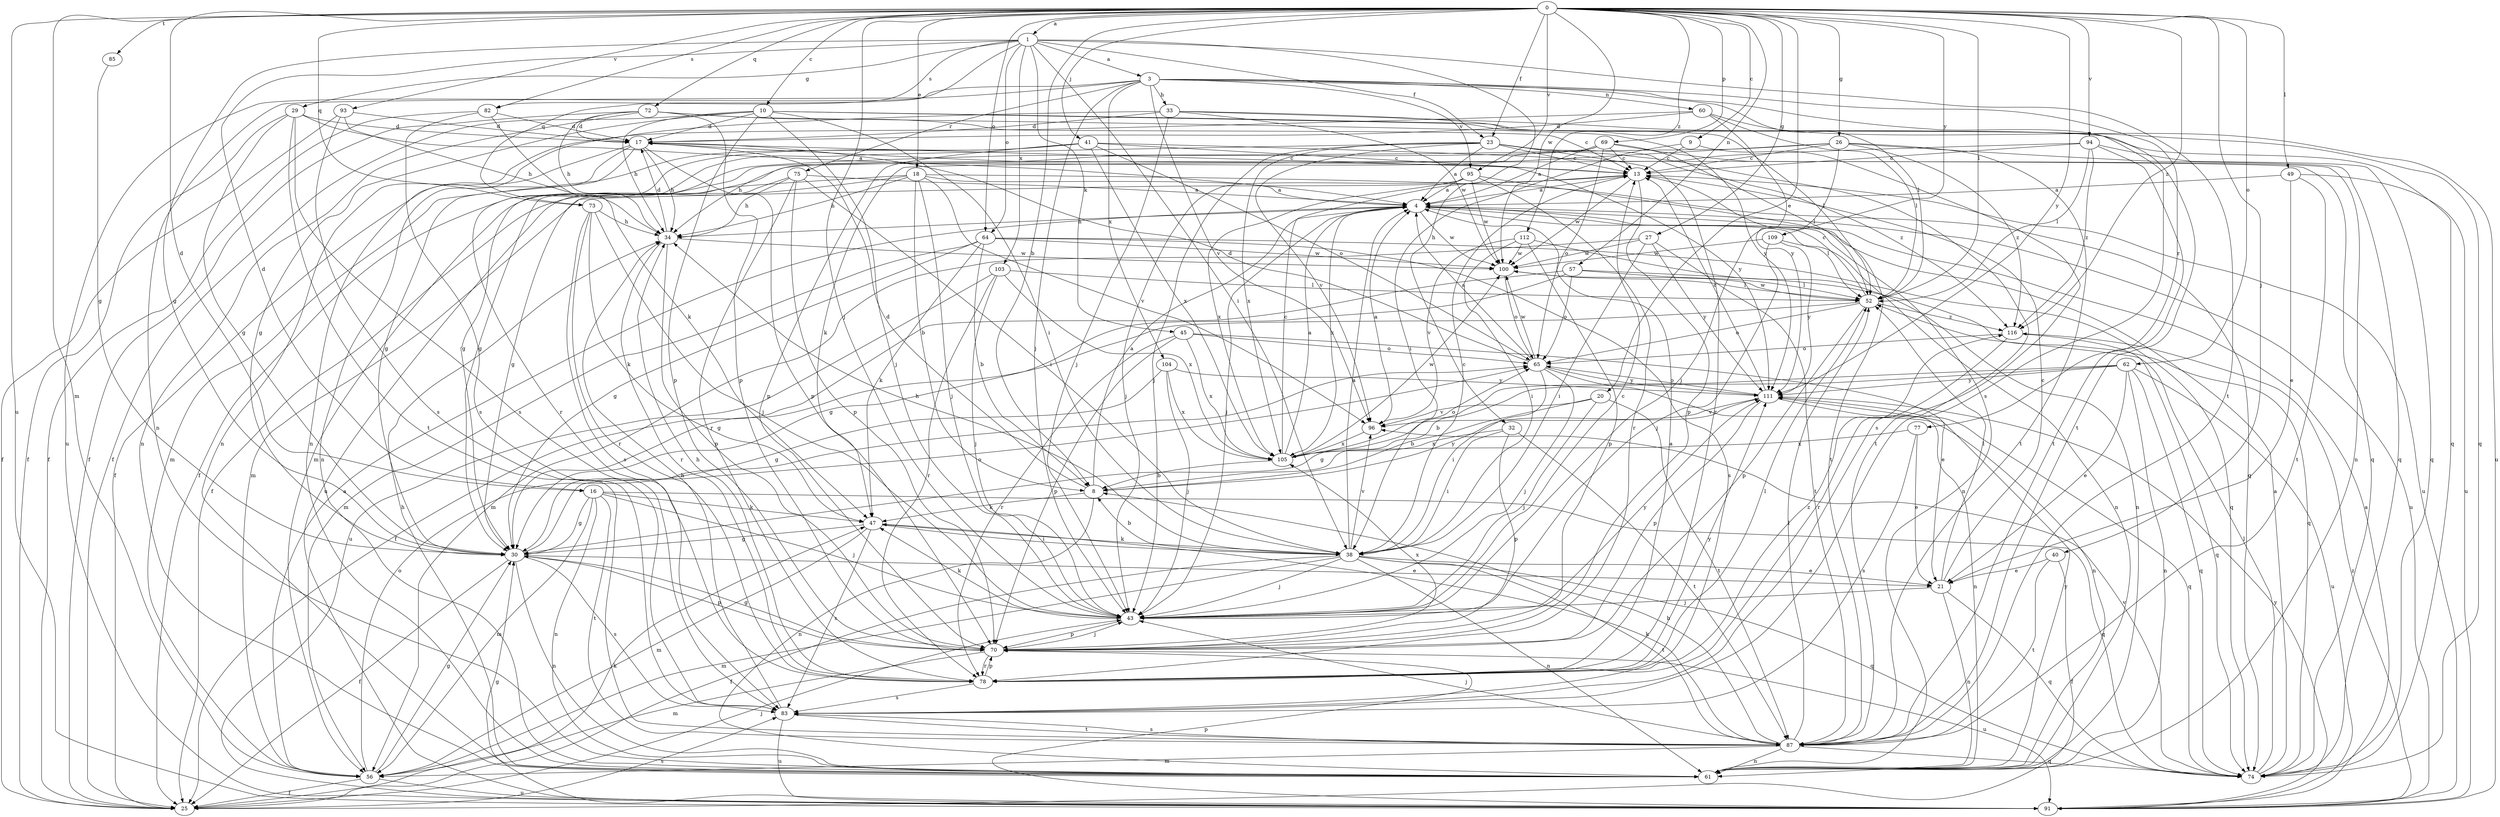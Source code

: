 strict digraph  {
0;
1;
3;
4;
8;
9;
10;
13;
16;
17;
18;
20;
21;
23;
25;
26;
27;
29;
30;
32;
33;
34;
38;
40;
41;
43;
45;
47;
49;
52;
56;
57;
60;
61;
62;
64;
65;
69;
70;
72;
73;
74;
75;
77;
78;
82;
83;
85;
87;
91;
93;
94;
95;
96;
100;
103;
104;
105;
109;
111;
112;
116;
0 -> 1  [label=a];
0 -> 8  [label=b];
0 -> 9  [label=c];
0 -> 10  [label=c];
0 -> 16  [label=d];
0 -> 18  [label=e];
0 -> 20  [label=e];
0 -> 23  [label=f];
0 -> 26  [label=g];
0 -> 27  [label=g];
0 -> 40  [label=j];
0 -> 41  [label=j];
0 -> 43  [label=j];
0 -> 49  [label=l];
0 -> 52  [label=l];
0 -> 56  [label=m];
0 -> 57  [label=n];
0 -> 62  [label=o];
0 -> 64  [label=o];
0 -> 69  [label=p];
0 -> 72  [label=q];
0 -> 73  [label=q];
0 -> 82  [label=s];
0 -> 85  [label=t];
0 -> 91  [label=u];
0 -> 93  [label=v];
0 -> 94  [label=v];
0 -> 95  [label=v];
0 -> 100  [label=w];
0 -> 109  [label=y];
0 -> 111  [label=y];
0 -> 112  [label=z];
0 -> 116  [label=z];
1 -> 3  [label=a];
1 -> 16  [label=d];
1 -> 23  [label=f];
1 -> 29  [label=g];
1 -> 30  [label=g];
1 -> 32  [label=h];
1 -> 38  [label=i];
1 -> 45  [label=k];
1 -> 64  [label=o];
1 -> 73  [label=q];
1 -> 82  [label=s];
1 -> 87  [label=t];
1 -> 103  [label=x];
3 -> 33  [label=h];
3 -> 43  [label=j];
3 -> 52  [label=l];
3 -> 60  [label=n];
3 -> 61  [label=n];
3 -> 75  [label=r];
3 -> 77  [label=r];
3 -> 83  [label=s];
3 -> 91  [label=u];
3 -> 95  [label=v];
3 -> 96  [label=v];
3 -> 104  [label=x];
4 -> 34  [label=h];
4 -> 43  [label=j];
4 -> 52  [label=l];
4 -> 61  [label=n];
4 -> 91  [label=u];
4 -> 100  [label=w];
4 -> 105  [label=x];
8 -> 4  [label=a];
8 -> 17  [label=d];
8 -> 47  [label=k];
8 -> 61  [label=n];
8 -> 111  [label=y];
9 -> 13  [label=c];
9 -> 38  [label=i];
9 -> 83  [label=s];
10 -> 17  [label=d];
10 -> 25  [label=f];
10 -> 30  [label=g];
10 -> 34  [label=h];
10 -> 38  [label=i];
10 -> 43  [label=j];
10 -> 52  [label=l];
10 -> 70  [label=p];
10 -> 74  [label=q];
13 -> 4  [label=a];
13 -> 56  [label=m];
13 -> 70  [label=p];
13 -> 91  [label=u];
13 -> 100  [label=w];
16 -> 30  [label=g];
16 -> 43  [label=j];
16 -> 47  [label=k];
16 -> 56  [label=m];
16 -> 61  [label=n];
16 -> 74  [label=q];
16 -> 87  [label=t];
17 -> 13  [label=c];
17 -> 25  [label=f];
17 -> 30  [label=g];
17 -> 34  [label=h];
17 -> 61  [label=n];
17 -> 70  [label=p];
17 -> 111  [label=y];
18 -> 4  [label=a];
18 -> 8  [label=b];
18 -> 25  [label=f];
18 -> 30  [label=g];
18 -> 34  [label=h];
18 -> 43  [label=j];
18 -> 74  [label=q];
18 -> 96  [label=v];
20 -> 8  [label=b];
20 -> 43  [label=j];
20 -> 87  [label=t];
20 -> 96  [label=v];
21 -> 13  [label=c];
21 -> 43  [label=j];
21 -> 52  [label=l];
21 -> 61  [label=n];
21 -> 74  [label=q];
23 -> 4  [label=a];
23 -> 13  [label=c];
23 -> 25  [label=f];
23 -> 43  [label=j];
23 -> 78  [label=r];
23 -> 87  [label=t];
23 -> 96  [label=v];
23 -> 105  [label=x];
23 -> 116  [label=z];
25 -> 43  [label=j];
25 -> 47  [label=k];
25 -> 83  [label=s];
26 -> 13  [label=c];
26 -> 30  [label=g];
26 -> 43  [label=j];
26 -> 56  [label=m];
26 -> 74  [label=q];
26 -> 87  [label=t];
26 -> 116  [label=z];
27 -> 38  [label=i];
27 -> 56  [label=m];
27 -> 87  [label=t];
27 -> 100  [label=w];
27 -> 111  [label=y];
29 -> 4  [label=a];
29 -> 17  [label=d];
29 -> 25  [label=f];
29 -> 30  [label=g];
29 -> 83  [label=s];
29 -> 87  [label=t];
30 -> 21  [label=e];
30 -> 25  [label=f];
30 -> 61  [label=n];
30 -> 65  [label=o];
30 -> 70  [label=p];
30 -> 83  [label=s];
32 -> 38  [label=i];
32 -> 70  [label=p];
32 -> 87  [label=t];
32 -> 105  [label=x];
33 -> 17  [label=d];
33 -> 43  [label=j];
33 -> 61  [label=n];
33 -> 74  [label=q];
33 -> 87  [label=t];
33 -> 100  [label=w];
34 -> 17  [label=d];
34 -> 70  [label=p];
34 -> 78  [label=r];
34 -> 100  [label=w];
38 -> 4  [label=a];
38 -> 8  [label=b];
38 -> 13  [label=c];
38 -> 21  [label=e];
38 -> 25  [label=f];
38 -> 34  [label=h];
38 -> 43  [label=j];
38 -> 47  [label=k];
38 -> 56  [label=m];
38 -> 61  [label=n];
38 -> 74  [label=q];
38 -> 87  [label=t];
38 -> 96  [label=v];
40 -> 21  [label=e];
40 -> 25  [label=f];
40 -> 87  [label=t];
41 -> 13  [label=c];
41 -> 56  [label=m];
41 -> 65  [label=o];
41 -> 70  [label=p];
41 -> 74  [label=q];
41 -> 78  [label=r];
41 -> 105  [label=x];
43 -> 13  [label=c];
43 -> 47  [label=k];
43 -> 70  [label=p];
43 -> 111  [label=y];
45 -> 21  [label=e];
45 -> 65  [label=o];
45 -> 70  [label=p];
45 -> 78  [label=r];
45 -> 105  [label=x];
47 -> 30  [label=g];
47 -> 38  [label=i];
47 -> 56  [label=m];
47 -> 83  [label=s];
49 -> 4  [label=a];
49 -> 21  [label=e];
49 -> 87  [label=t];
49 -> 91  [label=u];
52 -> 13  [label=c];
52 -> 30  [label=g];
52 -> 65  [label=o];
52 -> 70  [label=p];
52 -> 100  [label=w];
52 -> 116  [label=z];
56 -> 4  [label=a];
56 -> 25  [label=f];
56 -> 30  [label=g];
56 -> 65  [label=o];
56 -> 91  [label=u];
57 -> 25  [label=f];
57 -> 30  [label=g];
57 -> 52  [label=l];
57 -> 65  [label=o];
57 -> 74  [label=q];
60 -> 17  [label=d];
60 -> 52  [label=l];
60 -> 61  [label=n];
60 -> 91  [label=u];
60 -> 111  [label=y];
61 -> 34  [label=h];
61 -> 111  [label=y];
62 -> 8  [label=b];
62 -> 21  [label=e];
62 -> 30  [label=g];
62 -> 61  [label=n];
62 -> 74  [label=q];
62 -> 91  [label=u];
62 -> 111  [label=y];
64 -> 8  [label=b];
64 -> 30  [label=g];
64 -> 47  [label=k];
64 -> 56  [label=m];
64 -> 74  [label=q];
64 -> 83  [label=s];
64 -> 100  [label=w];
65 -> 4  [label=a];
65 -> 17  [label=d];
65 -> 38  [label=i];
65 -> 43  [label=j];
65 -> 61  [label=n];
65 -> 100  [label=w];
65 -> 111  [label=y];
69 -> 4  [label=a];
69 -> 13  [label=c];
69 -> 30  [label=g];
69 -> 34  [label=h];
69 -> 52  [label=l];
69 -> 61  [label=n];
69 -> 65  [label=o];
70 -> 30  [label=g];
70 -> 43  [label=j];
70 -> 56  [label=m];
70 -> 78  [label=r];
70 -> 91  [label=u];
70 -> 105  [label=x];
72 -> 13  [label=c];
72 -> 17  [label=d];
72 -> 25  [label=f];
72 -> 34  [label=h];
72 -> 61  [label=n];
72 -> 70  [label=p];
72 -> 111  [label=y];
73 -> 34  [label=h];
73 -> 43  [label=j];
73 -> 47  [label=k];
73 -> 78  [label=r];
73 -> 83  [label=s];
74 -> 4  [label=a];
74 -> 52  [label=l];
74 -> 96  [label=v];
75 -> 4  [label=a];
75 -> 34  [label=h];
75 -> 38  [label=i];
75 -> 70  [label=p];
75 -> 78  [label=r];
75 -> 91  [label=u];
77 -> 21  [label=e];
77 -> 83  [label=s];
77 -> 105  [label=x];
78 -> 4  [label=a];
78 -> 34  [label=h];
78 -> 52  [label=l];
78 -> 70  [label=p];
78 -> 83  [label=s];
78 -> 111  [label=y];
78 -> 116  [label=z];
82 -> 17  [label=d];
82 -> 25  [label=f];
82 -> 47  [label=k];
82 -> 83  [label=s];
83 -> 34  [label=h];
83 -> 87  [label=t];
83 -> 91  [label=u];
85 -> 30  [label=g];
87 -> 8  [label=b];
87 -> 43  [label=j];
87 -> 47  [label=k];
87 -> 52  [label=l];
87 -> 56  [label=m];
87 -> 61  [label=n];
87 -> 74  [label=q];
87 -> 83  [label=s];
91 -> 4  [label=a];
91 -> 30  [label=g];
91 -> 70  [label=p];
91 -> 111  [label=y];
91 -> 116  [label=z];
93 -> 17  [label=d];
93 -> 25  [label=f];
93 -> 34  [label=h];
93 -> 83  [label=s];
94 -> 13  [label=c];
94 -> 47  [label=k];
94 -> 52  [label=l];
94 -> 74  [label=q];
94 -> 87  [label=t];
94 -> 116  [label=z];
95 -> 4  [label=a];
95 -> 43  [label=j];
95 -> 78  [label=r];
95 -> 87  [label=t];
95 -> 100  [label=w];
95 -> 105  [label=x];
96 -> 4  [label=a];
96 -> 105  [label=x];
100 -> 52  [label=l];
100 -> 65  [label=o];
103 -> 43  [label=j];
103 -> 52  [label=l];
103 -> 78  [label=r];
103 -> 91  [label=u];
103 -> 105  [label=x];
104 -> 30  [label=g];
104 -> 43  [label=j];
104 -> 105  [label=x];
104 -> 111  [label=y];
105 -> 4  [label=a];
105 -> 8  [label=b];
105 -> 13  [label=c];
105 -> 65  [label=o];
105 -> 100  [label=w];
109 -> 43  [label=j];
109 -> 61  [label=n];
109 -> 100  [label=w];
109 -> 111  [label=y];
111 -> 13  [label=c];
111 -> 61  [label=n];
111 -> 65  [label=o];
111 -> 70  [label=p];
111 -> 74  [label=q];
111 -> 96  [label=v];
112 -> 38  [label=i];
112 -> 61  [label=n];
112 -> 70  [label=p];
112 -> 96  [label=v];
112 -> 100  [label=w];
116 -> 65  [label=o];
116 -> 74  [label=q];
116 -> 78  [label=r];
}
